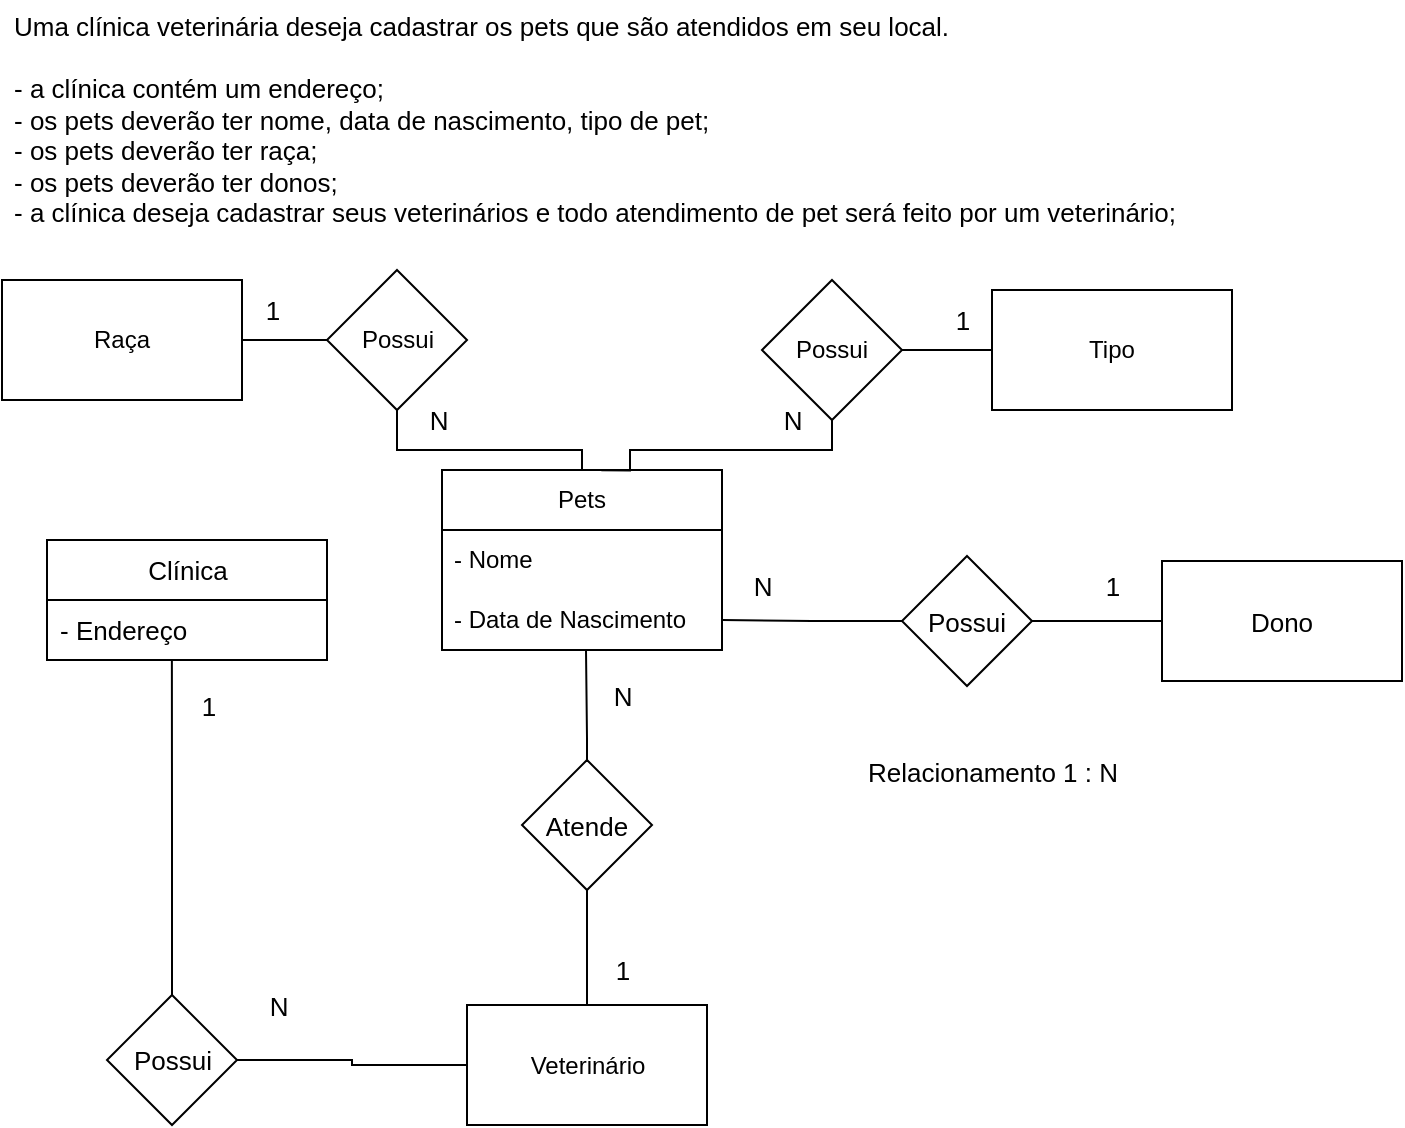 <mxfile version="21.6.5" type="device">
  <diagram name="Página-1" id="qBSSXRKxBomLlhVmfmv1">
    <mxGraphModel dx="1050" dy="523" grid="1" gridSize="10" guides="1" tooltips="1" connect="1" arrows="1" fold="1" page="1" pageScale="1" pageWidth="827" pageHeight="1169" math="0" shadow="0">
      <root>
        <mxCell id="0" />
        <mxCell id="1" parent="0" />
        <mxCell id="nSm_Fh-NACfpATgbBI2l-1" value="&lt;div style=&quot;font-size: 13px;&quot;&gt;&lt;font style=&quot;font-size: 13px;&quot;&gt;Uma clínica veterinária deseja cadastrar os pets que são atendidos em seu local.&lt;/font&gt;&lt;/div&gt;&lt;div style=&quot;font-size: 13px;&quot;&gt;&lt;font style=&quot;font-size: 13px;&quot;&gt;&lt;br&gt;&lt;/font&gt;&lt;/div&gt;&lt;div style=&quot;font-size: 13px;&quot;&gt;&lt;font style=&quot;font-size: 13px;&quot;&gt;- a clínica contém um endereço;&lt;/font&gt;&lt;/div&gt;&lt;div style=&quot;font-size: 13px;&quot;&gt;&lt;font style=&quot;font-size: 13px;&quot;&gt;- os pets deverão ter nome, data de nascimento, tipo de pet;&lt;/font&gt;&lt;/div&gt;&lt;div style=&quot;font-size: 13px;&quot;&gt;&lt;font style=&quot;font-size: 13px;&quot;&gt;- os pets deverão ter raça;&lt;/font&gt;&lt;/div&gt;&lt;div style=&quot;font-size: 13px;&quot;&gt;&lt;font style=&quot;font-size: 13px;&quot;&gt;- os pets deverão ter donos;&lt;/font&gt;&lt;/div&gt;&lt;div style=&quot;font-size: 13px;&quot;&gt;&lt;font style=&quot;font-size: 13px;&quot;&gt;- a clínica deseja cadastrar seus veterinários e todo atendimento de pet será feito por um veterinário;&lt;/font&gt;&lt;/div&gt;" style="text;html=1;align=left;verticalAlign=middle;resizable=0;points=[];autosize=1;strokeColor=none;fillColor=none;" parent="1" vertex="1">
          <mxGeometry x="114" width="600" height="120" as="geometry" />
        </mxCell>
        <mxCell id="nSm_Fh-NACfpATgbBI2l-2" value="&lt;font style=&quot;font-size: 13px;&quot;&gt;&lt;font style=&quot;font-size: 13px;&quot;&gt;C&lt;/font&gt;línica&lt;/font&gt;" style="swimlane;fontStyle=0;childLayout=stackLayout;horizontal=1;startSize=30;horizontalStack=0;resizeParent=1;resizeParentMax=0;resizeLast=0;collapsible=1;marginBottom=0;whiteSpace=wrap;html=1;" parent="1" vertex="1">
          <mxGeometry x="132.5" y="270" width="140" height="60" as="geometry" />
        </mxCell>
        <mxCell id="nSm_Fh-NACfpATgbBI2l-3" value="&lt;font style=&quot;font-size: 13px;&quot;&gt;- Endereço&lt;/font&gt;" style="text;strokeColor=none;fillColor=none;align=left;verticalAlign=middle;spacingLeft=4;spacingRight=4;overflow=hidden;points=[[0,0.5],[1,0.5]];portConstraint=eastwest;rotatable=0;whiteSpace=wrap;html=1;" parent="nSm_Fh-NACfpATgbBI2l-2" vertex="1">
          <mxGeometry y="30" width="140" height="30" as="geometry" />
        </mxCell>
        <mxCell id="aXNSUFcS2eIyysZ0dD_0-5" style="edgeStyle=orthogonalEdgeStyle;rounded=0;orthogonalLoop=1;jettySize=auto;html=1;entryX=0.5;entryY=1;entryDx=0;entryDy=0;endArrow=none;endFill=0;exitX=0.5;exitY=0;exitDx=0;exitDy=0;" parent="1" source="nSm_Fh-NACfpATgbBI2l-10" edge="1">
          <mxGeometry relative="1" as="geometry">
            <mxPoint x="307.5" y="205" as="targetPoint" />
            <Array as="points">
              <mxPoint x="400" y="225" />
              <mxPoint x="308" y="225" />
            </Array>
          </mxGeometry>
        </mxCell>
        <mxCell id="nSm_Fh-NACfpATgbBI2l-10" value="Pets" style="swimlane;fontStyle=0;childLayout=stackLayout;horizontal=1;startSize=30;horizontalStack=0;resizeParent=1;resizeParentMax=0;resizeLast=0;collapsible=1;marginBottom=0;whiteSpace=wrap;html=1;" parent="1" vertex="1">
          <mxGeometry x="330" y="235" width="140" height="90" as="geometry" />
        </mxCell>
        <mxCell id="nSm_Fh-NACfpATgbBI2l-11" value="- Nome" style="text;strokeColor=none;fillColor=none;align=left;verticalAlign=middle;spacingLeft=4;spacingRight=4;overflow=hidden;points=[[0,0.5],[1,0.5]];portConstraint=eastwest;rotatable=0;whiteSpace=wrap;html=1;" parent="nSm_Fh-NACfpATgbBI2l-10" vertex="1">
          <mxGeometry y="30" width="140" height="30" as="geometry" />
        </mxCell>
        <mxCell id="nSm_Fh-NACfpATgbBI2l-12" value="- Data de Nascimento" style="text;strokeColor=none;fillColor=none;align=left;verticalAlign=middle;spacingLeft=4;spacingRight=4;overflow=hidden;points=[[0,0.5],[1,0.5]];portConstraint=eastwest;rotatable=0;whiteSpace=wrap;html=1;" parent="nSm_Fh-NACfpATgbBI2l-10" vertex="1">
          <mxGeometry y="60" width="140" height="30" as="geometry" />
        </mxCell>
        <mxCell id="8wSPY-ppsvdyh84R26f_-2" style="edgeStyle=orthogonalEdgeStyle;rounded=0;orthogonalLoop=1;jettySize=auto;html=1;entryX=1;entryY=0.5;entryDx=0;entryDy=0;endArrow=none;endFill=0;" parent="1" source="nSm_Fh-NACfpATgbBI2l-22" target="nSm_Fh-NACfpATgbBI2l-28" edge="1">
          <mxGeometry relative="1" as="geometry" />
        </mxCell>
        <mxCell id="nSm_Fh-NACfpATgbBI2l-22" value="Veterinário" style="rounded=0;whiteSpace=wrap;html=1;" parent="1" vertex="1">
          <mxGeometry x="342.5" y="502.5" width="120" height="60" as="geometry" />
        </mxCell>
        <mxCell id="nSm_Fh-NACfpATgbBI2l-34" style="edgeStyle=orthogonalEdgeStyle;rounded=0;orthogonalLoop=1;jettySize=auto;html=1;entryX=0.5;entryY=0;entryDx=0;entryDy=0;endArrow=none;endFill=0;" parent="1" source="nSm_Fh-NACfpATgbBI2l-27" target="nSm_Fh-NACfpATgbBI2l-22" edge="1">
          <mxGeometry relative="1" as="geometry" />
        </mxCell>
        <mxCell id="g0hsDSkBsKJGjvme_00I-1" style="edgeStyle=orthogonalEdgeStyle;rounded=0;orthogonalLoop=1;jettySize=auto;html=1;entryX=0.411;entryY=1;entryDx=0;entryDy=0;entryPerimeter=0;endArrow=none;endFill=0;" parent="1" source="nSm_Fh-NACfpATgbBI2l-27" target="nSm_Fh-NACfpATgbBI2l-12" edge="1">
          <mxGeometry relative="1" as="geometry">
            <Array as="points">
              <mxPoint x="403" y="369" />
              <mxPoint x="402" y="369" />
            </Array>
          </mxGeometry>
        </mxCell>
        <mxCell id="nSm_Fh-NACfpATgbBI2l-27" value="&lt;font style=&quot;font-size: 13px;&quot;&gt;Atende&lt;/font&gt;" style="rhombus;whiteSpace=wrap;html=1;" parent="1" vertex="1">
          <mxGeometry x="370" y="380" width="65" height="65" as="geometry" />
        </mxCell>
        <mxCell id="nSm_Fh-NACfpATgbBI2l-29" style="edgeStyle=orthogonalEdgeStyle;rounded=0;orthogonalLoop=1;jettySize=auto;html=1;entryX=0.446;entryY=1.007;entryDx=0;entryDy=0;entryPerimeter=0;endArrow=none;endFill=0;" parent="1" source="nSm_Fh-NACfpATgbBI2l-28" target="nSm_Fh-NACfpATgbBI2l-3" edge="1">
          <mxGeometry relative="1" as="geometry">
            <mxPoint x="232.5" y="360" as="targetPoint" />
          </mxGeometry>
        </mxCell>
        <mxCell id="nSm_Fh-NACfpATgbBI2l-28" value="&lt;span style=&quot;font-size: 13px;&quot;&gt;Possui&lt;/span&gt;" style="rhombus;whiteSpace=wrap;html=1;" parent="1" vertex="1">
          <mxGeometry x="162.5" y="497.5" width="65" height="65" as="geometry" />
        </mxCell>
        <mxCell id="nSm_Fh-NACfpATgbBI2l-35" value="&lt;font style=&quot;font-size: 13px;&quot;&gt;Dono&lt;/font&gt;" style="rounded=0;whiteSpace=wrap;html=1;" parent="1" vertex="1">
          <mxGeometry x="690" y="280.5" width="120" height="60" as="geometry" />
        </mxCell>
        <mxCell id="nSm_Fh-NACfpATgbBI2l-37" style="edgeStyle=orthogonalEdgeStyle;rounded=0;orthogonalLoop=1;jettySize=auto;html=1;entryX=1;entryY=0.5;entryDx=0;entryDy=0;endArrow=none;endFill=0;" parent="1" source="nSm_Fh-NACfpATgbBI2l-36" target="nSm_Fh-NACfpATgbBI2l-12" edge="1">
          <mxGeometry relative="1" as="geometry" />
        </mxCell>
        <mxCell id="nSm_Fh-NACfpATgbBI2l-38" style="edgeStyle=orthogonalEdgeStyle;rounded=0;orthogonalLoop=1;jettySize=auto;html=1;entryX=0;entryY=0.5;entryDx=0;entryDy=0;endArrow=none;endFill=0;" parent="1" source="nSm_Fh-NACfpATgbBI2l-36" target="nSm_Fh-NACfpATgbBI2l-35" edge="1">
          <mxGeometry relative="1" as="geometry" />
        </mxCell>
        <mxCell id="nSm_Fh-NACfpATgbBI2l-36" value="&lt;span style=&quot;font-size: 13px;&quot;&gt;Possui&lt;/span&gt;" style="rhombus;whiteSpace=wrap;html=1;" parent="1" vertex="1">
          <mxGeometry x="560" y="278" width="65" height="65" as="geometry" />
        </mxCell>
        <mxCell id="nSm_Fh-NACfpATgbBI2l-41" value="&lt;span style=&quot;font-size: 13px;&quot;&gt;N&lt;/span&gt;" style="text;html=1;align=center;verticalAlign=middle;resizable=0;points=[];autosize=1;strokeColor=none;fillColor=none;" parent="1" vertex="1">
          <mxGeometry x="475" y="278" width="30" height="30" as="geometry" />
        </mxCell>
        <mxCell id="nSm_Fh-NACfpATgbBI2l-42" value="&lt;span style=&quot;font-size: 13px;&quot;&gt;1&lt;/span&gt;" style="text;html=1;align=center;verticalAlign=middle;resizable=0;points=[];autosize=1;strokeColor=none;fillColor=none;" parent="1" vertex="1">
          <mxGeometry x="650" y="278" width="30" height="30" as="geometry" />
        </mxCell>
        <mxCell id="nSm_Fh-NACfpATgbBI2l-43" value="&lt;span style=&quot;font-size: 13px;&quot;&gt;1&lt;/span&gt;" style="text;html=1;align=center;verticalAlign=middle;resizable=0;points=[];autosize=1;strokeColor=none;fillColor=none;" parent="1" vertex="1">
          <mxGeometry x="197.5" y="338" width="30" height="30" as="geometry" />
        </mxCell>
        <mxCell id="nSm_Fh-NACfpATgbBI2l-44" value="&lt;span style=&quot;font-size: 13px;&quot;&gt;1&lt;/span&gt;" style="text;html=1;align=center;verticalAlign=middle;resizable=0;points=[];autosize=1;strokeColor=none;fillColor=none;" parent="1" vertex="1">
          <mxGeometry x="405" y="470" width="30" height="30" as="geometry" />
        </mxCell>
        <mxCell id="nSm_Fh-NACfpATgbBI2l-45" value="&lt;span style=&quot;font-size: 13px;&quot;&gt;N&lt;/span&gt;" style="text;html=1;align=center;verticalAlign=middle;resizable=0;points=[];autosize=1;strokeColor=none;fillColor=none;" parent="1" vertex="1">
          <mxGeometry x="405" y="332.5" width="30" height="30" as="geometry" />
        </mxCell>
        <mxCell id="nSm_Fh-NACfpATgbBI2l-46" value="&lt;span style=&quot;font-size: 13px;&quot;&gt;N&lt;/span&gt;" style="text;html=1;align=center;verticalAlign=middle;resizable=0;points=[];autosize=1;strokeColor=none;fillColor=none;" parent="1" vertex="1">
          <mxGeometry x="232.5" y="487.5" width="30" height="30" as="geometry" />
        </mxCell>
        <mxCell id="nSm_Fh-NACfpATgbBI2l-47" value="&lt;span style=&quot;font-size: 13px;&quot;&gt;Relacionamento 1 : N&lt;/span&gt;" style="text;html=1;align=center;verticalAlign=middle;resizable=0;points=[];autosize=1;strokeColor=none;fillColor=none;" parent="1" vertex="1">
          <mxGeometry x="530" y="370.5" width="150" height="30" as="geometry" />
        </mxCell>
        <mxCell id="aXNSUFcS2eIyysZ0dD_0-4" style="edgeStyle=orthogonalEdgeStyle;rounded=0;orthogonalLoop=1;jettySize=auto;html=1;entryX=0;entryY=0.5;entryDx=0;entryDy=0;endArrow=none;endFill=0;" parent="1" source="aXNSUFcS2eIyysZ0dD_0-2" edge="1">
          <mxGeometry relative="1" as="geometry">
            <mxPoint x="272.5" y="170" as="targetPoint" />
          </mxGeometry>
        </mxCell>
        <mxCell id="aXNSUFcS2eIyysZ0dD_0-2" value="Raça" style="rounded=0;whiteSpace=wrap;html=1;" parent="1" vertex="1">
          <mxGeometry x="110" y="140" width="120" height="60" as="geometry" />
        </mxCell>
        <mxCell id="aXNSUFcS2eIyysZ0dD_0-3" value="Possui" style="rhombus;whiteSpace=wrap;html=1;" parent="1" vertex="1">
          <mxGeometry x="272.5" y="135" width="70" height="70" as="geometry" />
        </mxCell>
        <mxCell id="aXNSUFcS2eIyysZ0dD_0-6" value="&lt;span style=&quot;font-size: 13px;&quot;&gt;1&lt;/span&gt;" style="text;html=1;align=center;verticalAlign=middle;resizable=0;points=[];autosize=1;strokeColor=none;fillColor=none;" parent="1" vertex="1">
          <mxGeometry x="230" y="140" width="30" height="30" as="geometry" />
        </mxCell>
        <mxCell id="aXNSUFcS2eIyysZ0dD_0-7" value="&lt;span style=&quot;font-size: 13px;&quot;&gt;N&lt;/span&gt;" style="text;html=1;align=center;verticalAlign=middle;resizable=0;points=[];autosize=1;strokeColor=none;fillColor=none;" parent="1" vertex="1">
          <mxGeometry x="312.5" y="195" width="30" height="30" as="geometry" />
        </mxCell>
        <mxCell id="g0hsDSkBsKJGjvme_00I-2" value="Tipo" style="rounded=0;whiteSpace=wrap;html=1;" parent="1" vertex="1">
          <mxGeometry x="605" y="145" width="120" height="60" as="geometry" />
        </mxCell>
        <mxCell id="g0hsDSkBsKJGjvme_00I-4" style="edgeStyle=orthogonalEdgeStyle;rounded=0;orthogonalLoop=1;jettySize=auto;html=1;entryX=0.569;entryY=0.002;entryDx=0;entryDy=0;entryPerimeter=0;exitX=0.5;exitY=1;exitDx=0;exitDy=0;endArrow=none;endFill=0;" parent="1" source="g0hsDSkBsKJGjvme_00I-3" target="nSm_Fh-NACfpATgbBI2l-10" edge="1">
          <mxGeometry relative="1" as="geometry">
            <Array as="points">
              <mxPoint x="525" y="225" />
              <mxPoint x="424" y="225" />
            </Array>
          </mxGeometry>
        </mxCell>
        <mxCell id="g0hsDSkBsKJGjvme_00I-5" style="edgeStyle=orthogonalEdgeStyle;rounded=0;orthogonalLoop=1;jettySize=auto;html=1;entryX=0;entryY=0.5;entryDx=0;entryDy=0;endArrow=none;endFill=0;" parent="1" source="g0hsDSkBsKJGjvme_00I-3" target="g0hsDSkBsKJGjvme_00I-2" edge="1">
          <mxGeometry relative="1" as="geometry" />
        </mxCell>
        <mxCell id="g0hsDSkBsKJGjvme_00I-3" value="Possui" style="rhombus;whiteSpace=wrap;html=1;" parent="1" vertex="1">
          <mxGeometry x="490" y="140" width="70" height="70" as="geometry" />
        </mxCell>
        <mxCell id="g0hsDSkBsKJGjvme_00I-6" value="&lt;span style=&quot;font-size: 13px;&quot;&gt;1&lt;/span&gt;" style="text;html=1;align=center;verticalAlign=middle;resizable=0;points=[];autosize=1;strokeColor=none;fillColor=none;" parent="1" vertex="1">
          <mxGeometry x="575" y="145" width="30" height="30" as="geometry" />
        </mxCell>
        <mxCell id="g0hsDSkBsKJGjvme_00I-7" value="&lt;span style=&quot;font-size: 13px;&quot;&gt;N&lt;/span&gt;" style="text;html=1;align=center;verticalAlign=middle;resizable=0;points=[];autosize=1;strokeColor=none;fillColor=none;" parent="1" vertex="1">
          <mxGeometry x="490" y="195" width="30" height="30" as="geometry" />
        </mxCell>
      </root>
    </mxGraphModel>
  </diagram>
</mxfile>
